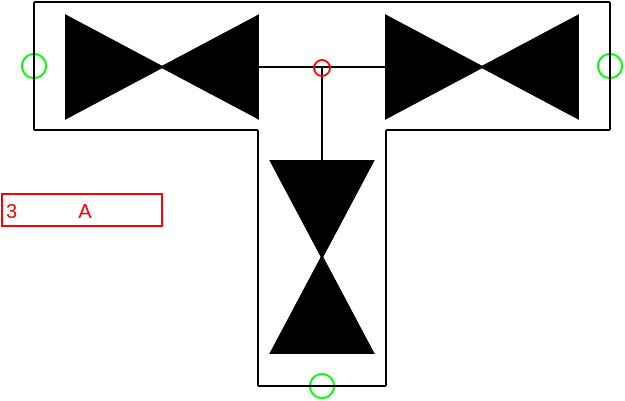 <mxfile compressed="false" version="20.3.0" type="device">
  <diagram name="ND0004" id="1CP9VX86ncTdAmcYDIcw">
    <mxGraphModel dx="805" dy="482" grid="1" gridSize="2" guides="1" tooltips="1" connect="1" arrows="1" fold="1" page="1" pageScale="1" pageWidth="1169" pageHeight="827" math="0" shadow="0">
      <root>
        <mxCell id="22vkG-h5v2N9dKBLQ-ZE-0" />
        <mxCell id="22vkG-h5v2N9dKBLQ-ZE-124" value="Connection" style="" parent="22vkG-h5v2N9dKBLQ-ZE-0" />
        <object label="Connection" PipingConnector="Y" LabelConnector="N" SignalConnector="N" Direction="0" id="0f8P_87Ti_sxjq7LyHEe-32">
          <mxCell style="vsdxID=1407;fillColor=none;gradientColor=none;shape=stencil(rVFbDsIgEDwNnyQU4glqvcfGblsilmZBS28vZGMsxg9j/JvZmX1kR5g2TLCg0CpE8hdcbR8nYY5CaztPSDZmJEwnTDt4wpH8be6ZL1CcBV39vUxI3KdKh1YbswPTEzuBzlmiVGmKau9zUKM+jlJJQrJBko8QrZ+rrQ5oRJnXyMHBWElhRVx25ebnw/5zVvPFWRm83jxY5zilvf4eSy5xpKZ7AA==);strokeColor=#00ff00;strokeWidth=1;points=[[0.5,0.5,0,0,0]];labelBackgroundColor=none;rounded=0;html=1;whiteSpace=wrap;aspect=fixed;noLabel=1;snapToPoint=1;container=0;fontSize=16;" parent="22vkG-h5v2N9dKBLQ-ZE-124" vertex="1">
            <mxGeometry x="666" y="202" width="12" height="12" as="geometry" />
          </mxCell>
        </object>
        <object label="Connection" PipingConnector="Y" LabelConnector="N" SignalConnector="N" Direction="270" id="0f8P_87Ti_sxjq7LyHEe-33">
          <mxCell style="vsdxID=1407;fillColor=none;gradientColor=none;shape=stencil(rVFbDsIgEDwNnyQU4glqvcfGblsilmZBS28vZGMsxg9j/JvZmX1kR5g2TLCg0CpE8hdcbR8nYY5CaztPSDZmJEwnTDt4wpH8be6ZL1CcBV39vUxI3KdKh1YbswPTEzuBzlmiVGmKau9zUKM+jlJJQrJBko8QrZ+rrQ5oRJnXyMHBWElhRVx25ebnw/5zVvPFWRm83jxY5zilvf4eSy5xpKZ7AA==);strokeColor=#00ff00;strokeWidth=1;points=[[0.5,0.5,0,0,0]];labelBackgroundColor=none;rounded=0;html=1;whiteSpace=wrap;aspect=fixed;noLabel=1;snapToPoint=1;container=0;fontSize=16;" parent="22vkG-h5v2N9dKBLQ-ZE-124" vertex="1">
            <mxGeometry x="522" y="362" width="12" height="12" as="geometry" />
          </mxCell>
        </object>
        <object label="Connection" PipingConnector="Y" LabelConnector="N" SignalConnector="N" Direction="180" id="0f8P_87Ti_sxjq7LyHEe-34">
          <mxCell style="vsdxID=1407;fillColor=none;gradientColor=none;shape=stencil(rVFbDsIgEDwNnyQU4glqvcfGblsilmZBS28vZGMsxg9j/JvZmX1kR5g2TLCg0CpE8hdcbR8nYY5CaztPSDZmJEwnTDt4wpH8be6ZL1CcBV39vUxI3KdKh1YbswPTEzuBzlmiVGmKau9zUKM+jlJJQrJBko8QrZ+rrQ5oRJnXyMHBWElhRVx25ebnw/5zVvPFWRm83jxY5zilvf4eSy5xpKZ7AA==);strokeColor=#00ff00;strokeWidth=1;points=[[0.5,0.5,0,0,0]];labelBackgroundColor=none;rounded=0;html=1;whiteSpace=wrap;aspect=fixed;noLabel=1;snapToPoint=1;container=0;fontSize=16;" parent="22vkG-h5v2N9dKBLQ-ZE-124" vertex="1">
            <mxGeometry x="378" y="202" width="12" height="12" as="geometry" />
          </mxCell>
        </object>
        <mxCell id="22vkG-h5v2N9dKBLQ-ZE-135" value="Label" style="" parent="22vkG-h5v2N9dKBLQ-ZE-0" />
        <object label="%LabelLines%&amp;nbsp; &amp;nbsp; &amp;nbsp; &amp;nbsp; &amp;nbsp; &amp;nbsp;%LabelIndex%" placeholders="1" LabelLines="3" LabelIndex="A" id="0f8P_87Ti_sxjq7LyHEe-31">
          <mxCell style="rounded=0;whiteSpace=wrap;html=1;fillColor=none;strokeColor=#FF0000;fontColor=#FF0000;fontSize=10;align=left;" parent="22vkG-h5v2N9dKBLQ-ZE-135" vertex="1">
            <mxGeometry x="368" y="272" width="80" height="16" as="geometry" />
          </mxCell>
        </object>
        <object label="Symbol" Width="18" Height="12" UoM="mm" id="22vkG-h5v2N9dKBLQ-ZE-138">
          <mxCell style="" parent="22vkG-h5v2N9dKBLQ-ZE-0" />
        </object>
        <mxCell id="0f8P_87Ti_sxjq7LyHEe-0" value="" style="endArrow=none;html=1;rounded=0;" parent="22vkG-h5v2N9dKBLQ-ZE-138" edge="1">
          <mxGeometry width="50" height="50" relative="1" as="geometry">
            <mxPoint x="384" y="240" as="sourcePoint" />
            <mxPoint x="384" y="176" as="targetPoint" />
          </mxGeometry>
        </mxCell>
        <mxCell id="0f8P_87Ti_sxjq7LyHEe-1" value="" style="endArrow=none;html=1;rounded=0;" parent="22vkG-h5v2N9dKBLQ-ZE-138" edge="1">
          <mxGeometry width="50" height="50" relative="1" as="geometry">
            <mxPoint x="384" y="240" as="sourcePoint" />
            <mxPoint x="496" y="240" as="targetPoint" />
          </mxGeometry>
        </mxCell>
        <mxCell id="0f8P_87Ti_sxjq7LyHEe-2" value="" style="endArrow=none;html=1;rounded=0;" parent="22vkG-h5v2N9dKBLQ-ZE-138" edge="1">
          <mxGeometry width="50" height="50" relative="1" as="geometry">
            <mxPoint x="672" y="240" as="sourcePoint" />
            <mxPoint x="672" y="176" as="targetPoint" />
          </mxGeometry>
        </mxCell>
        <mxCell id="0f8P_87Ti_sxjq7LyHEe-3" value="" style="endArrow=none;html=1;rounded=0;" parent="22vkG-h5v2N9dKBLQ-ZE-138" edge="1">
          <mxGeometry width="50" height="50" relative="1" as="geometry">
            <mxPoint x="560" y="240" as="sourcePoint" />
            <mxPoint x="672" y="240" as="targetPoint" />
          </mxGeometry>
        </mxCell>
        <mxCell id="0f8P_87Ti_sxjq7LyHEe-4" value="" style="endArrow=none;html=1;rounded=0;" parent="22vkG-h5v2N9dKBLQ-ZE-138" edge="1">
          <mxGeometry width="50" height="50" relative="1" as="geometry">
            <mxPoint x="496" y="368" as="sourcePoint" />
            <mxPoint x="496" y="240" as="targetPoint" />
          </mxGeometry>
        </mxCell>
        <mxCell id="0f8P_87Ti_sxjq7LyHEe-5" value="" style="endArrow=none;html=1;rounded=0;" parent="22vkG-h5v2N9dKBLQ-ZE-138" edge="1">
          <mxGeometry width="50" height="50" relative="1" as="geometry">
            <mxPoint x="496" y="368" as="sourcePoint" />
            <mxPoint x="560" y="368" as="targetPoint" />
          </mxGeometry>
        </mxCell>
        <mxCell id="0f8P_87Ti_sxjq7LyHEe-6" value="" style="endArrow=none;html=1;rounded=0;" parent="22vkG-h5v2N9dKBLQ-ZE-138" edge="1">
          <mxGeometry width="50" height="50" relative="1" as="geometry">
            <mxPoint x="560" y="368" as="sourcePoint" />
            <mxPoint x="560" y="240" as="targetPoint" />
          </mxGeometry>
        </mxCell>
        <mxCell id="0f8P_87Ti_sxjq7LyHEe-14" value="" style="group" parent="22vkG-h5v2N9dKBLQ-ZE-138" vertex="1" connectable="0">
          <mxGeometry x="400" y="183" width="96" height="51" as="geometry" />
        </mxCell>
        <mxCell id="0f8P_87Ti_sxjq7LyHEe-8" value="" style="triangle;whiteSpace=wrap;html=1;fillColor=none;rotation=-180;" parent="0f8P_87Ti_sxjq7LyHEe-14" vertex="1">
          <mxGeometry x="48" width="48" height="51" as="geometry" />
        </mxCell>
        <mxCell id="0f8P_87Ti_sxjq7LyHEe-9" value="" style="triangle;whiteSpace=wrap;html=1;fillColor=none;rotation=0;" parent="0f8P_87Ti_sxjq7LyHEe-14" vertex="1">
          <mxGeometry width="48" height="51" as="geometry" />
        </mxCell>
        <mxCell id="0f8P_87Ti_sxjq7LyHEe-15" value="" style="group" parent="22vkG-h5v2N9dKBLQ-ZE-138" vertex="1" connectable="0">
          <mxGeometry x="560" y="183" width="96" height="51" as="geometry" />
        </mxCell>
        <mxCell id="0f8P_87Ti_sxjq7LyHEe-16" value="" style="triangle;whiteSpace=wrap;html=1;fillColor=none;rotation=-180;" parent="0f8P_87Ti_sxjq7LyHEe-15" vertex="1">
          <mxGeometry x="48" width="48" height="51" as="geometry" />
        </mxCell>
        <mxCell id="0f8P_87Ti_sxjq7LyHEe-17" value="" style="triangle;whiteSpace=wrap;html=1;fillColor=none;rotation=0;" parent="0f8P_87Ti_sxjq7LyHEe-15" vertex="1">
          <mxGeometry width="48" height="51" as="geometry" />
        </mxCell>
        <mxCell id="0f8P_87Ti_sxjq7LyHEe-18" value="" style="group;rotation=90;" parent="22vkG-h5v2N9dKBLQ-ZE-138" vertex="1" connectable="0">
          <mxGeometry x="480" y="278" width="96" height="51" as="geometry" />
        </mxCell>
        <mxCell id="0f8P_87Ti_sxjq7LyHEe-19" value="" style="triangle;whiteSpace=wrap;html=1;fillColor=none;rotation=-90;" parent="0f8P_87Ti_sxjq7LyHEe-18" vertex="1">
          <mxGeometry x="24" y="24" width="48" height="51" as="geometry" />
        </mxCell>
        <mxCell id="0f8P_87Ti_sxjq7LyHEe-20" value="" style="triangle;whiteSpace=wrap;html=1;fillColor=none;rotation=90;" parent="0f8P_87Ti_sxjq7LyHEe-18" vertex="1">
          <mxGeometry x="24" y="-24" width="48" height="51" as="geometry" />
        </mxCell>
        <mxCell id="0f8P_87Ti_sxjq7LyHEe-21" value="" style="endArrow=none;html=1;rounded=0;exitX=0;exitY=0.5;exitDx=0;exitDy=0;entryX=0;entryY=0.5;entryDx=0;entryDy=0;" parent="22vkG-h5v2N9dKBLQ-ZE-138" source="0f8P_87Ti_sxjq7LyHEe-8" target="0f8P_87Ti_sxjq7LyHEe-17" edge="1">
          <mxGeometry width="50" height="50" relative="1" as="geometry">
            <mxPoint x="524" y="358" as="sourcePoint" />
            <mxPoint x="574" y="308" as="targetPoint" />
          </mxGeometry>
        </mxCell>
        <mxCell id="0f8P_87Ti_sxjq7LyHEe-22" value="" style="endArrow=none;html=1;rounded=0;exitX=0;exitY=0.5;exitDx=0;exitDy=0;" parent="22vkG-h5v2N9dKBLQ-ZE-138" source="0f8P_87Ti_sxjq7LyHEe-20" edge="1">
          <mxGeometry width="50" height="50" relative="1" as="geometry">
            <mxPoint x="524" y="358" as="sourcePoint" />
            <mxPoint x="528" y="209" as="targetPoint" />
          </mxGeometry>
        </mxCell>
        <mxCell id="la5HrbHQ-ApavcQv78ac-0" value="" style="endArrow=none;html=1;rounded=0;" parent="22vkG-h5v2N9dKBLQ-ZE-138" edge="1">
          <mxGeometry width="50" height="50" relative="1" as="geometry">
            <mxPoint x="384" y="176" as="sourcePoint" />
            <mxPoint x="672" y="176" as="targetPoint" />
          </mxGeometry>
        </mxCell>
        <mxCell id="RWFCiFYVCq9gwU4tBdxi-2" value="Option1" parent="22vkG-h5v2N9dKBLQ-ZE-0" />
        <mxCell id="RWFCiFYVCq9gwU4tBdxi-3" value="" style="endArrow=none;html=1;rounded=0;" edge="1" parent="RWFCiFYVCq9gwU4tBdxi-2">
          <mxGeometry width="50" height="50" relative="1" as="geometry">
            <mxPoint x="384" y="240" as="sourcePoint" />
            <mxPoint x="384" y="176" as="targetPoint" />
          </mxGeometry>
        </mxCell>
        <mxCell id="RWFCiFYVCq9gwU4tBdxi-4" value="" style="endArrow=none;html=1;rounded=0;" edge="1" parent="RWFCiFYVCq9gwU4tBdxi-2">
          <mxGeometry width="50" height="50" relative="1" as="geometry">
            <mxPoint x="384" y="240" as="sourcePoint" />
            <mxPoint x="496" y="240" as="targetPoint" />
          </mxGeometry>
        </mxCell>
        <mxCell id="RWFCiFYVCq9gwU4tBdxi-5" value="" style="endArrow=none;html=1;rounded=0;" edge="1" parent="RWFCiFYVCq9gwU4tBdxi-2">
          <mxGeometry width="50" height="50" relative="1" as="geometry">
            <mxPoint x="672" y="240" as="sourcePoint" />
            <mxPoint x="672" y="176" as="targetPoint" />
          </mxGeometry>
        </mxCell>
        <mxCell id="RWFCiFYVCq9gwU4tBdxi-6" value="" style="endArrow=none;html=1;rounded=0;" edge="1" parent="RWFCiFYVCq9gwU4tBdxi-2">
          <mxGeometry width="50" height="50" relative="1" as="geometry">
            <mxPoint x="560" y="240" as="sourcePoint" />
            <mxPoint x="672" y="240" as="targetPoint" />
          </mxGeometry>
        </mxCell>
        <mxCell id="RWFCiFYVCq9gwU4tBdxi-7" value="" style="endArrow=none;html=1;rounded=0;" edge="1" parent="RWFCiFYVCq9gwU4tBdxi-2">
          <mxGeometry width="50" height="50" relative="1" as="geometry">
            <mxPoint x="496" y="368" as="sourcePoint" />
            <mxPoint x="496" y="240" as="targetPoint" />
          </mxGeometry>
        </mxCell>
        <mxCell id="RWFCiFYVCq9gwU4tBdxi-8" value="" style="endArrow=none;html=1;rounded=0;" edge="1" parent="RWFCiFYVCq9gwU4tBdxi-2">
          <mxGeometry width="50" height="50" relative="1" as="geometry">
            <mxPoint x="496" y="368" as="sourcePoint" />
            <mxPoint x="560" y="368" as="targetPoint" />
          </mxGeometry>
        </mxCell>
        <mxCell id="RWFCiFYVCq9gwU4tBdxi-9" value="" style="endArrow=none;html=1;rounded=0;" edge="1" parent="RWFCiFYVCq9gwU4tBdxi-2">
          <mxGeometry width="50" height="50" relative="1" as="geometry">
            <mxPoint x="560" y="368" as="sourcePoint" />
            <mxPoint x="560" y="240" as="targetPoint" />
          </mxGeometry>
        </mxCell>
        <mxCell id="RWFCiFYVCq9gwU4tBdxi-10" value="" style="group" vertex="1" connectable="0" parent="RWFCiFYVCq9gwU4tBdxi-2">
          <mxGeometry x="400" y="183" width="96" height="51" as="geometry" />
        </mxCell>
        <mxCell id="RWFCiFYVCq9gwU4tBdxi-11" value="" style="triangle;whiteSpace=wrap;html=1;fillColor=#000000;rotation=-180;" vertex="1" parent="RWFCiFYVCq9gwU4tBdxi-10">
          <mxGeometry x="48" width="48" height="51" as="geometry" />
        </mxCell>
        <mxCell id="RWFCiFYVCq9gwU4tBdxi-12" value="" style="triangle;whiteSpace=wrap;html=1;fillColor=#000000;rotation=0;" vertex="1" parent="RWFCiFYVCq9gwU4tBdxi-10">
          <mxGeometry width="48" height="51" as="geometry" />
        </mxCell>
        <mxCell id="RWFCiFYVCq9gwU4tBdxi-16" value="" style="group;rotation=90;" vertex="1" connectable="0" parent="RWFCiFYVCq9gwU4tBdxi-2">
          <mxGeometry x="480" y="278" width="96" height="51" as="geometry" />
        </mxCell>
        <mxCell id="RWFCiFYVCq9gwU4tBdxi-17" value="" style="triangle;whiteSpace=wrap;html=1;fillColor=#000000;rotation=-90;" vertex="1" parent="RWFCiFYVCq9gwU4tBdxi-16">
          <mxGeometry x="24" y="24" width="48" height="51" as="geometry" />
        </mxCell>
        <mxCell id="RWFCiFYVCq9gwU4tBdxi-18" value="" style="triangle;whiteSpace=wrap;html=1;fillColor=#000000;rotation=90;" vertex="1" parent="RWFCiFYVCq9gwU4tBdxi-16">
          <mxGeometry x="24" y="-24" width="48" height="51" as="geometry" />
        </mxCell>
        <mxCell id="RWFCiFYVCq9gwU4tBdxi-19" value="" style="endArrow=none;html=1;rounded=0;exitX=0;exitY=0.5;exitDx=0;exitDy=0;entryX=0;entryY=0.5;entryDx=0;entryDy=0;" edge="1" parent="RWFCiFYVCq9gwU4tBdxi-2" source="RWFCiFYVCq9gwU4tBdxi-11" target="RWFCiFYVCq9gwU4tBdxi-15">
          <mxGeometry width="50" height="50" relative="1" as="geometry">
            <mxPoint x="524" y="358" as="sourcePoint" />
            <mxPoint x="574" y="308" as="targetPoint" />
          </mxGeometry>
        </mxCell>
        <mxCell id="RWFCiFYVCq9gwU4tBdxi-20" value="" style="endArrow=none;html=1;rounded=0;exitX=0;exitY=0.5;exitDx=0;exitDy=0;" edge="1" parent="RWFCiFYVCq9gwU4tBdxi-2" source="RWFCiFYVCq9gwU4tBdxi-18">
          <mxGeometry width="50" height="50" relative="1" as="geometry">
            <mxPoint x="524" y="358" as="sourcePoint" />
            <mxPoint x="528" y="209" as="targetPoint" />
          </mxGeometry>
        </mxCell>
        <mxCell id="RWFCiFYVCq9gwU4tBdxi-21" value="" style="endArrow=none;html=1;rounded=0;" edge="1" parent="RWFCiFYVCq9gwU4tBdxi-2">
          <mxGeometry width="50" height="50" relative="1" as="geometry">
            <mxPoint x="384" y="176" as="sourcePoint" />
            <mxPoint x="672" y="176" as="targetPoint" />
          </mxGeometry>
        </mxCell>
        <mxCell id="RWFCiFYVCq9gwU4tBdxi-14" value="" style="triangle;whiteSpace=wrap;html=1;fillColor=#000000;rotation=-180;" vertex="1" parent="RWFCiFYVCq9gwU4tBdxi-2">
          <mxGeometry x="608" y="183" width="48" height="51" as="geometry" />
        </mxCell>
        <mxCell id="RWFCiFYVCq9gwU4tBdxi-15" value="" style="triangle;whiteSpace=wrap;html=1;fillColor=#000000;rotation=0;" vertex="1" parent="RWFCiFYVCq9gwU4tBdxi-2">
          <mxGeometry x="560" y="183" width="48" height="51" as="geometry" />
        </mxCell>
        <mxCell id="22vkG-h5v2N9dKBLQ-ZE-136" value="Origo" style="locked=1;" parent="22vkG-h5v2N9dKBLQ-ZE-0" />
        <object label="origo" id="0f8P_87Ti_sxjq7LyHEe-30">
          <mxCell style="vsdxID=1407;fillColor=none;gradientColor=none;shape=stencil(rVFbDsIgEDwNnyQU4glqvcfGblsilmZBS28vZGMsxg9j/JvZmX1kR5g2TLCg0CpE8hdcbR8nYY5CaztPSDZmJEwnTDt4wpH8be6ZL1CcBV39vUxI3KdKh1YbswPTEzuBzlmiVGmKau9zUKM+jlJJQrJBko8QrZ+rrQ5oRJnXyMHBWElhRVx25ebnw/5zVvPFWRm83jxY5zilvf4eSy5xpKZ7AA==);strokeColor=#ff0000;strokeWidth=1;points=[[0.5,0.5,0,0,0]];labelBackgroundColor=none;rounded=0;html=1;whiteSpace=wrap;aspect=fixed;noLabel=1;snapToPoint=1;" parent="22vkG-h5v2N9dKBLQ-ZE-136" vertex="1">
            <mxGeometry x="524" y="205" width="8" height="8" as="geometry" />
          </mxCell>
        </object>
      </root>
    </mxGraphModel>
  </diagram>
</mxfile>
